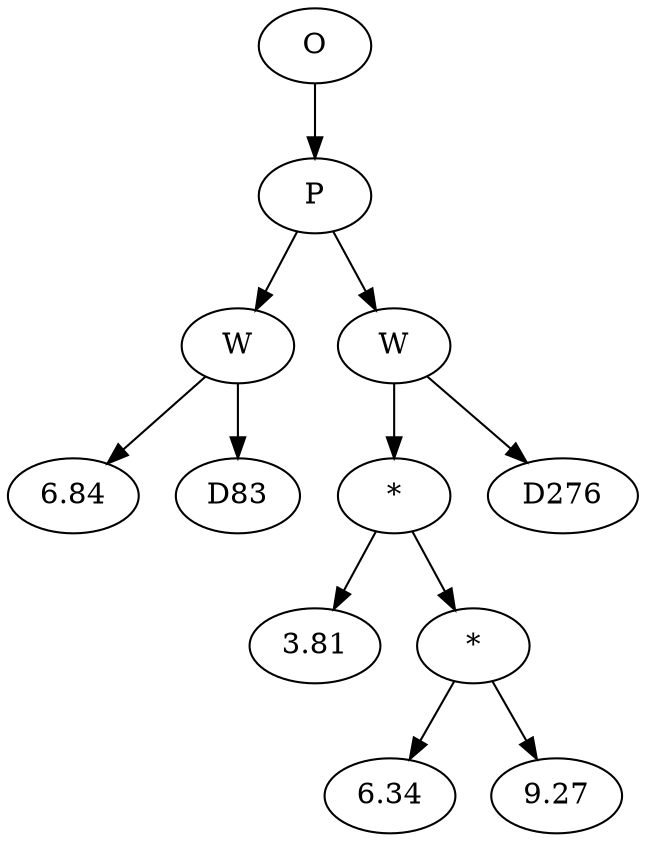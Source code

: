// Tree
digraph {
	2865421 [label=O]
	2865422 [label=P]
	2865421 -> 2865422
	2865423 [label=W]
	2865422 -> 2865423
	2865424 [label=6.84]
	2865423 -> 2865424
	2865425 [label=D83]
	2865423 -> 2865425
	2865426 [label=W]
	2865422 -> 2865426
	2865427 [label="*"]
	2865426 -> 2865427
	2865428 [label=3.81]
	2865427 -> 2865428
	2865429 [label="*"]
	2865427 -> 2865429
	2865430 [label=6.34]
	2865429 -> 2865430
	2865431 [label=9.27]
	2865429 -> 2865431
	2865432 [label=D276]
	2865426 -> 2865432
}
